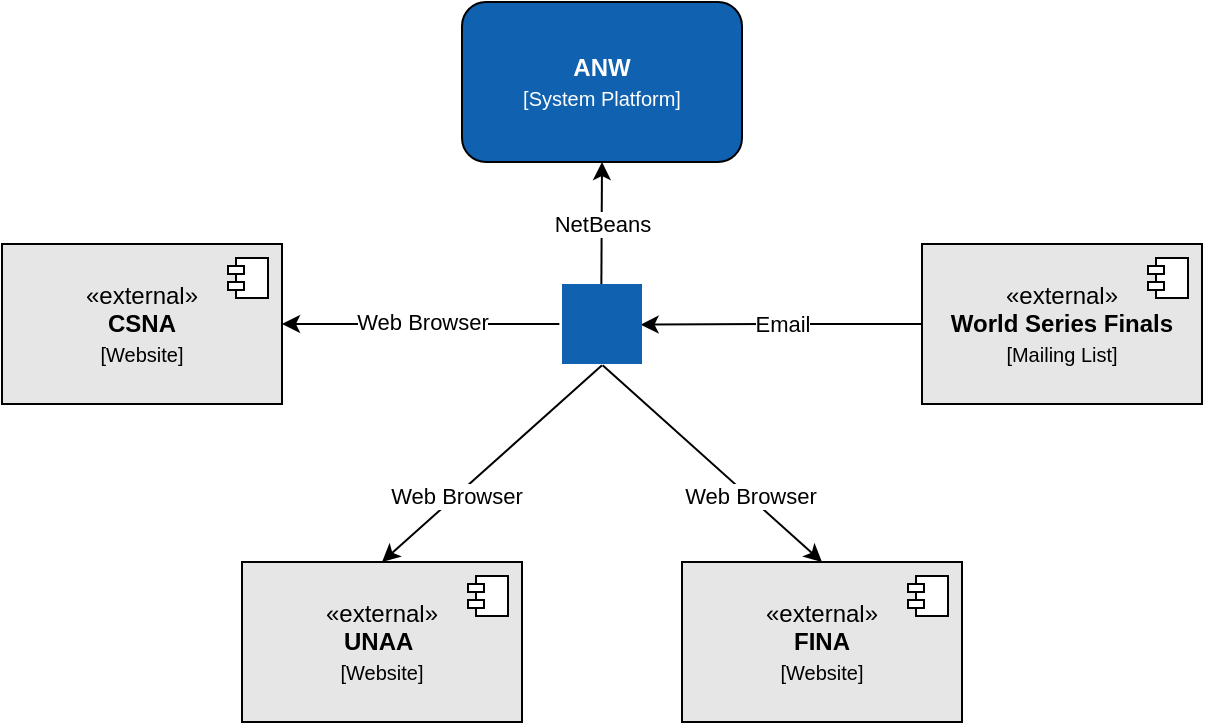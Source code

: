 <mxfile version="26.2.15">
  <diagram name="Page-1" id="5YDVeAiDMqFRkuZVFdcP">
    <mxGraphModel dx="722" dy="465" grid="1" gridSize="10" guides="1" tooltips="1" connect="1" arrows="1" fold="1" page="1" pageScale="1" pageWidth="850" pageHeight="1100" math="0" shadow="0">
      <root>
        <mxCell id="0" />
        <mxCell id="1" parent="0" />
        <mxCell id="eP7QuQ9XPI-PK0VuXg0I-26" value="&lt;b&gt;&lt;font style=&quot;color: rgb(255, 255, 255);&quot;&gt;ANW&lt;/font&gt;&lt;/b&gt;&lt;div&gt;&lt;font style=&quot;font-size: 10px; color: rgb(255, 255, 255);&quot;&gt;[System Platform]&lt;/font&gt;&lt;/div&gt;" style="rounded=1;whiteSpace=wrap;html=1;fillColor=#1061B0;" parent="1" vertex="1">
          <mxGeometry x="250" y="40" width="140" height="80" as="geometry" />
        </mxCell>
        <mxCell id="m3zjqHu34r-lu_J2Bqki-4" value="&lt;font&gt;«&lt;/font&gt;external»&lt;br&gt;&lt;b&gt;UNAA&amp;nbsp;&lt;/b&gt;&lt;div&gt;&lt;font style=&quot;font-size: 10px;&quot;&gt;[Website]&lt;/font&gt;&lt;/div&gt;" style="html=1;dropTarget=0;whiteSpace=wrap;fillColor=#E6E6E6;" parent="1" vertex="1">
          <mxGeometry x="140" y="320" width="140" height="80" as="geometry" />
        </mxCell>
        <mxCell id="m3zjqHu34r-lu_J2Bqki-5" value="" style="shape=module;jettyWidth=8;jettyHeight=4;" parent="m3zjqHu34r-lu_J2Bqki-4" vertex="1">
          <mxGeometry x="1" width="20" height="20" relative="1" as="geometry">
            <mxPoint x="-27" y="7" as="offset" />
          </mxGeometry>
        </mxCell>
        <mxCell id="m3zjqHu34r-lu_J2Bqki-14" value="Web Browser" style="rounded=0;orthogonalLoop=1;jettySize=auto;html=1;startArrow=classic;startFill=1;endArrow=none;exitX=0.5;exitY=0;exitDx=0;exitDy=0;entryX=0.508;entryY=1.017;entryDx=0;entryDy=0;entryPerimeter=0;" parent="1" source="m3zjqHu34r-lu_J2Bqki-6" target="UySn-4wXeDN-sZRd26x3-6" edge="1">
          <mxGeometry x="-0.332" relative="1" as="geometry">
            <mxPoint x="330" y="231.0" as="targetPoint" />
            <mxPoint as="offset" />
          </mxGeometry>
        </mxCell>
        <mxCell id="m3zjqHu34r-lu_J2Bqki-6" value="&lt;font&gt;«&lt;/font&gt;external»&lt;br&gt;&lt;b&gt;FINA&lt;/b&gt;&lt;div&gt;&lt;font style=&quot;font-size: 10px;&quot;&gt;[Website]&lt;/font&gt;&lt;/div&gt;" style="html=1;dropTarget=0;whiteSpace=wrap;fillColor=#E6E6E6;" parent="1" vertex="1">
          <mxGeometry x="360" y="320" width="140" height="80" as="geometry" />
        </mxCell>
        <mxCell id="m3zjqHu34r-lu_J2Bqki-7" value="" style="shape=module;jettyWidth=8;jettyHeight=4;" parent="m3zjqHu34r-lu_J2Bqki-6" vertex="1">
          <mxGeometry x="1" width="20" height="20" relative="1" as="geometry">
            <mxPoint x="-27" y="7" as="offset" />
          </mxGeometry>
        </mxCell>
        <mxCell id="m3zjqHu34r-lu_J2Bqki-15" value="Web Browser" style="rounded=0;orthogonalLoop=1;jettySize=auto;html=1;entryX=-0.033;entryY=0.5;entryDx=0;entryDy=0;endArrow=none;startFill=1;startArrow=classic;exitX=1;exitY=0.5;exitDx=0;exitDy=0;entryPerimeter=0;" parent="1" source="m3zjqHu34r-lu_J2Bqki-8" target="UySn-4wXeDN-sZRd26x3-6" edge="1">
          <mxGeometry y="1" relative="1" as="geometry">
            <mxPoint x="300" y="201" as="targetPoint" />
            <mxPoint as="offset" />
          </mxGeometry>
        </mxCell>
        <mxCell id="m3zjqHu34r-lu_J2Bqki-8" value="&lt;font&gt;«&lt;/font&gt;external»&lt;br&gt;&lt;b&gt;CSNA&lt;/b&gt;&lt;div&gt;&lt;font style=&quot;font-size: 10px;&quot;&gt;[Website]&lt;/font&gt;&lt;/div&gt;" style="html=1;dropTarget=0;whiteSpace=wrap;fillColor=#E6E6E6;" parent="1" vertex="1">
          <mxGeometry x="20" y="161" width="140" height="80" as="geometry" />
        </mxCell>
        <mxCell id="m3zjqHu34r-lu_J2Bqki-9" value="" style="shape=module;jettyWidth=8;jettyHeight=4;" parent="m3zjqHu34r-lu_J2Bqki-8" vertex="1">
          <mxGeometry x="1" width="20" height="20" relative="1" as="geometry">
            <mxPoint x="-27" y="7" as="offset" />
          </mxGeometry>
        </mxCell>
        <mxCell id="m3zjqHu34r-lu_J2Bqki-12" value="Web Browser" style="rounded=0;orthogonalLoop=1;jettySize=auto;html=1;startArrow=classic;startFill=1;endArrow=none;exitX=0.5;exitY=0;exitDx=0;exitDy=0;entryX=0.5;entryY=1.017;entryDx=0;entryDy=0;entryPerimeter=0;" parent="1" source="m3zjqHu34r-lu_J2Bqki-4" target="UySn-4wXeDN-sZRd26x3-6" edge="1">
          <mxGeometry x="-0.326" relative="1" as="geometry">
            <mxPoint x="310" y="231.0" as="targetPoint" />
            <mxPoint as="offset" />
          </mxGeometry>
        </mxCell>
        <mxCell id="w50QFx6NO46n3K7g5-WD-3" value="NetBeans" style="rounded=0;orthogonalLoop=1;jettySize=auto;html=1;entryX=0.5;entryY=1;entryDx=0;entryDy=0;exitX=0.492;exitY=0.017;exitDx=0;exitDy=0;exitPerimeter=0;" parent="1" source="UySn-4wXeDN-sZRd26x3-6" target="eP7QuQ9XPI-PK0VuXg0I-26" edge="1">
          <mxGeometry relative="1" as="geometry">
            <mxPoint x="320" y="171" as="sourcePoint" />
          </mxGeometry>
        </mxCell>
        <mxCell id="UySn-4wXeDN-sZRd26x3-1" value="&lt;font&gt;«&lt;/font&gt;external»&lt;br&gt;&lt;div&gt;&lt;b&gt;World Series Finals&lt;br&gt;&lt;/b&gt;&lt;div&gt;&lt;font style=&quot;font-size: 10px;&quot;&gt;[Mailing List]&lt;/font&gt;&lt;/div&gt;&lt;/div&gt;" style="html=1;dropTarget=0;whiteSpace=wrap;fillColor=#E6E6E6;" vertex="1" parent="1">
          <mxGeometry x="480" y="161" width="140" height="80" as="geometry" />
        </mxCell>
        <mxCell id="UySn-4wXeDN-sZRd26x3-2" value="" style="shape=module;jettyWidth=8;jettyHeight=4;" vertex="1" parent="UySn-4wXeDN-sZRd26x3-1">
          <mxGeometry x="1" width="20" height="20" relative="1" as="geometry">
            <mxPoint x="-27" y="7" as="offset" />
          </mxGeometry>
        </mxCell>
        <mxCell id="UySn-4wXeDN-sZRd26x3-7" value="Email" style="edgeStyle=orthogonalEdgeStyle;rounded=0;orthogonalLoop=1;jettySize=auto;html=1;entryX=0.983;entryY=0.508;entryDx=0;entryDy=0;entryPerimeter=0;" edge="1" parent="1" source="UySn-4wXeDN-sZRd26x3-1" target="UySn-4wXeDN-sZRd26x3-6">
          <mxGeometry relative="1" as="geometry">
            <mxPoint x="480" y="201" as="sourcePoint" />
            <mxPoint x="340" y="201" as="targetPoint" />
          </mxGeometry>
        </mxCell>
        <mxCell id="UySn-4wXeDN-sZRd26x3-6" value="" style="points=[];aspect=fixed;html=1;align=center;shadow=0;dashed=0;fillColor=#1061B0;strokeColor=none;shape=mxgraph.alibaba_cloud.user;" vertex="1" parent="1">
          <mxGeometry x="300" y="181" width="40" height="40" as="geometry" />
        </mxCell>
      </root>
    </mxGraphModel>
  </diagram>
</mxfile>
